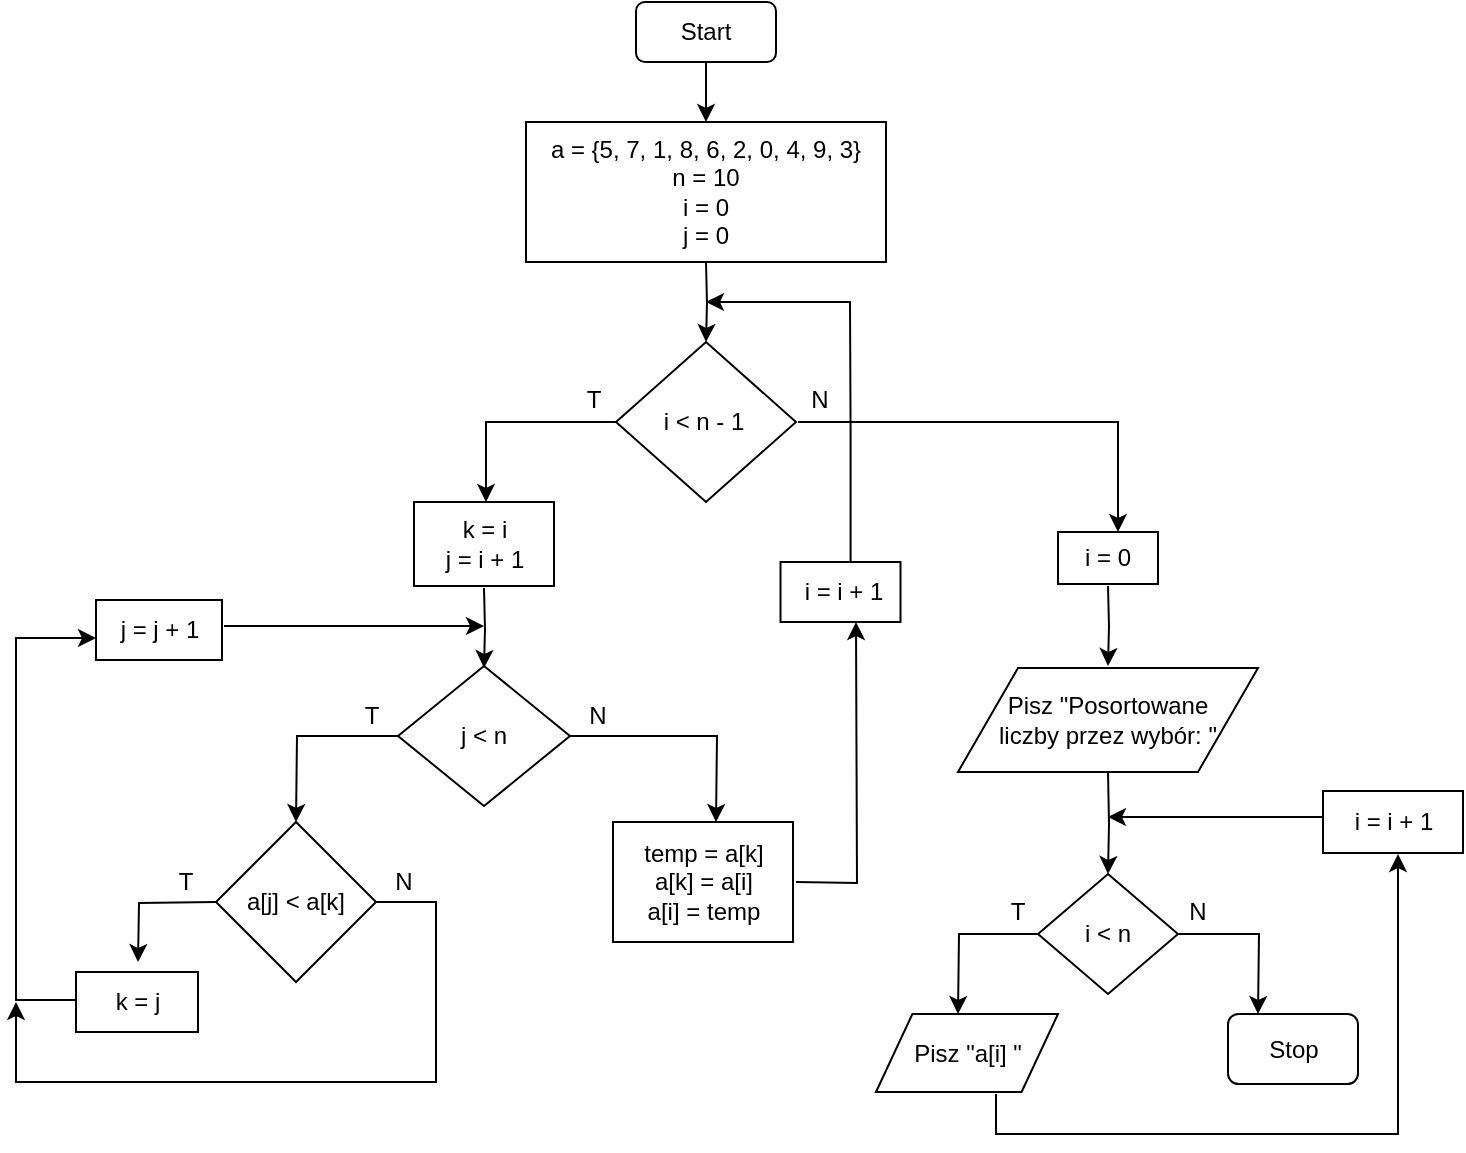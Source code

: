 <mxfile version="13.0.9" type="device"><diagram id="aqxZ1ZH3RNIlrEVy0etF" name="Page-1"><mxGraphModel dx="836" dy="738" grid="1" gridSize="10" guides="1" tooltips="1" connect="1" arrows="1" fold="1" page="1" pageScale="1" pageWidth="827" pageHeight="1169" math="0" shadow="0"><root><mxCell id="0"/><mxCell id="1" parent="0"/><mxCell id="5rIPWhiGvFErns2rRCcU-1" value="" style="edgeStyle=orthogonalEdgeStyle;rounded=0;orthogonalLoop=1;jettySize=auto;html=1;" edge="1" parent="1" source="5rIPWhiGvFErns2rRCcU-2"><mxGeometry relative="1" as="geometry"><mxPoint x="405" y="80" as="targetPoint"/></mxGeometry></mxCell><mxCell id="5rIPWhiGvFErns2rRCcU-2" value="" style="rounded=1;whiteSpace=wrap;html=1;" vertex="1" parent="1"><mxGeometry x="370" y="20" width="70" height="30" as="geometry"/></mxCell><mxCell id="5rIPWhiGvFErns2rRCcU-3" value="Start" style="text;html=1;strokeColor=none;fillColor=none;align=center;verticalAlign=middle;whiteSpace=wrap;rounded=0;" vertex="1" parent="1"><mxGeometry x="385" y="25" width="40" height="20" as="geometry"/></mxCell><mxCell id="5rIPWhiGvFErns2rRCcU-4" value="" style="rounded=0;whiteSpace=wrap;html=1;" vertex="1" parent="1"><mxGeometry x="315" y="80" width="180" height="70" as="geometry"/></mxCell><mxCell id="5rIPWhiGvFErns2rRCcU-5" value="" style="edgeStyle=orthogonalEdgeStyle;rounded=0;orthogonalLoop=1;jettySize=auto;html=1;exitX=0.5;exitY=1;exitDx=0;exitDy=0;" edge="1" parent="1"><mxGeometry relative="1" as="geometry"><mxPoint x="405" y="190" as="targetPoint"/><mxPoint x="405" y="150" as="sourcePoint"/></mxGeometry></mxCell><mxCell id="5rIPWhiGvFErns2rRCcU-6" value="a = {5, 7, 1, 8, 6, 2, 0, 4, 9, 3}&lt;br&gt;n = 10&lt;br&gt;i = 0&lt;br&gt;j = 0" style="text;html=1;strokeColor=none;fillColor=none;align=center;verticalAlign=middle;whiteSpace=wrap;rounded=0;" vertex="1" parent="1"><mxGeometry x="320" y="85" width="170" height="60" as="geometry"/></mxCell><mxCell id="5rIPWhiGvFErns2rRCcU-7" value="" style="edgeStyle=orthogonalEdgeStyle;rounded=0;orthogonalLoop=1;jettySize=auto;html=1;" edge="1" parent="1"><mxGeometry relative="1" as="geometry"><mxPoint x="295" y="270" as="targetPoint"/><mxPoint x="360.005" y="230" as="sourcePoint"/><Array as="points"><mxPoint x="295" y="230"/></Array></mxGeometry></mxCell><mxCell id="5rIPWhiGvFErns2rRCcU-8" value="" style="edgeStyle=orthogonalEdgeStyle;rounded=0;orthogonalLoop=1;jettySize=auto;html=1;" edge="1" parent="1"><mxGeometry relative="1" as="geometry"><mxPoint x="611" y="285" as="targetPoint"/><mxPoint x="451.005" y="230" as="sourcePoint"/><Array as="points"><mxPoint x="611" y="230"/><mxPoint x="611" y="285"/></Array></mxGeometry></mxCell><mxCell id="5rIPWhiGvFErns2rRCcU-9" value="" style="rhombus;whiteSpace=wrap;html=1;" vertex="1" parent="1"><mxGeometry x="360" y="190" width="90" height="80" as="geometry"/></mxCell><mxCell id="5rIPWhiGvFErns2rRCcU-10" value="i &amp;lt; n - 1" style="text;html=1;strokeColor=none;fillColor=none;align=center;verticalAlign=middle;whiteSpace=wrap;rounded=0;" vertex="1" parent="1"><mxGeometry x="370.5" y="215" width="66" height="30" as="geometry"/></mxCell><mxCell id="5rIPWhiGvFErns2rRCcU-11" value="T" style="text;html=1;strokeColor=none;fillColor=none;align=center;verticalAlign=middle;whiteSpace=wrap;rounded=0;" vertex="1" parent="1"><mxGeometry x="329" y="209" width="40" height="20" as="geometry"/></mxCell><mxCell id="5rIPWhiGvFErns2rRCcU-12" value="N" style="text;html=1;strokeColor=none;fillColor=none;align=center;verticalAlign=middle;whiteSpace=wrap;rounded=0;" vertex="1" parent="1"><mxGeometry x="442.25" y="209" width="40" height="20" as="geometry"/></mxCell><mxCell id="5rIPWhiGvFErns2rRCcU-13" value="" style="rounded=0;whiteSpace=wrap;html=1;" vertex="1" parent="1"><mxGeometry x="581" y="285" width="50" height="26" as="geometry"/></mxCell><mxCell id="eSevM-ImMqsuDfsG8Ywc-34" value="" style="edgeStyle=orthogonalEdgeStyle;rounded=0;orthogonalLoop=1;jettySize=auto;html=1;exitX=0.5;exitY=0.962;exitDx=0;exitDy=0;exitPerimeter=0;" edge="1" parent="1"><mxGeometry relative="1" as="geometry"><mxPoint x="606" y="312.012" as="sourcePoint"/><mxPoint x="606" y="352" as="targetPoint"/></mxGeometry></mxCell><mxCell id="5rIPWhiGvFErns2rRCcU-14" value="i = 0" style="text;html=1;strokeColor=none;fillColor=none;align=center;verticalAlign=middle;whiteSpace=wrap;rounded=0;" vertex="1" parent="1"><mxGeometry x="586" y="288" width="40" height="20" as="geometry"/></mxCell><mxCell id="5rIPWhiGvFErns2rRCcU-15" value="" style="rounded=0;whiteSpace=wrap;html=1;" vertex="1" parent="1"><mxGeometry x="259" y="270" width="70" height="42" as="geometry"/></mxCell><mxCell id="5rIPWhiGvFErns2rRCcU-17" value="" style="edgeStyle=orthogonalEdgeStyle;rounded=0;orthogonalLoop=1;jettySize=auto;html=1;" edge="1" parent="1"><mxGeometry relative="1" as="geometry"><mxPoint x="294" y="353" as="targetPoint"/><mxPoint x="294" y="313" as="sourcePoint"/></mxGeometry></mxCell><mxCell id="5rIPWhiGvFErns2rRCcU-16" value="k = i&lt;br&gt;j = i + 1" style="text;html=1;strokeColor=none;fillColor=none;align=center;verticalAlign=middle;whiteSpace=wrap;rounded=0;" vertex="1" parent="1"><mxGeometry x="266.5" y="276.5" width="55" height="29" as="geometry"/></mxCell><mxCell id="5rIPWhiGvFErns2rRCcU-20" value="" style="edgeStyle=orthogonalEdgeStyle;rounded=0;orthogonalLoop=1;jettySize=auto;html=1;" edge="1" parent="1" source="5rIPWhiGvFErns2rRCcU-18"><mxGeometry relative="1" as="geometry"><mxPoint x="200" y="430" as="targetPoint"/></mxGeometry></mxCell><mxCell id="eSevM-ImMqsuDfsG8Ywc-2" value="" style="edgeStyle=orthogonalEdgeStyle;rounded=0;orthogonalLoop=1;jettySize=auto;html=1;" edge="1" parent="1" source="5rIPWhiGvFErns2rRCcU-18"><mxGeometry relative="1" as="geometry"><mxPoint x="410" y="430" as="targetPoint"/></mxGeometry></mxCell><mxCell id="5rIPWhiGvFErns2rRCcU-18" value="" style="rhombus;whiteSpace=wrap;html=1;" vertex="1" parent="1"><mxGeometry x="251" y="352" width="86" height="70" as="geometry"/></mxCell><mxCell id="5rIPWhiGvFErns2rRCcU-19" value="j &amp;lt; n" style="text;html=1;strokeColor=none;fillColor=none;align=center;verticalAlign=middle;whiteSpace=wrap;rounded=0;" vertex="1" parent="1"><mxGeometry x="274" y="377" width="40" height="20" as="geometry"/></mxCell><mxCell id="5rIPWhiGvFErns2rRCcU-21" value="" style="rhombus;whiteSpace=wrap;html=1;" vertex="1" parent="1"><mxGeometry x="160" y="430" width="80" height="80" as="geometry"/></mxCell><mxCell id="5rIPWhiGvFErns2rRCcU-23" value="" style="edgeStyle=orthogonalEdgeStyle;rounded=0;orthogonalLoop=1;jettySize=auto;html=1;" edge="1" parent="1"><mxGeometry relative="1" as="geometry"><mxPoint x="121" y="500" as="targetPoint"/><mxPoint x="160" y="470" as="sourcePoint"/></mxGeometry></mxCell><mxCell id="5rIPWhiGvFErns2rRCcU-26" value="" style="edgeStyle=orthogonalEdgeStyle;rounded=0;orthogonalLoop=1;jettySize=auto;html=1;" edge="1" parent="1"><mxGeometry relative="1" as="geometry"><mxPoint x="60" y="520" as="targetPoint"/><mxPoint x="239" y="470" as="sourcePoint"/><Array as="points"><mxPoint x="270" y="470"/><mxPoint x="270" y="560"/><mxPoint x="60" y="560"/></Array></mxGeometry></mxCell><mxCell id="5rIPWhiGvFErns2rRCcU-22" value="a[j] &amp;lt; a[k]" style="text;html=1;strokeColor=none;fillColor=none;align=center;verticalAlign=middle;whiteSpace=wrap;rounded=0;" vertex="1" parent="1"><mxGeometry x="165" y="460" width="70" height="20" as="geometry"/></mxCell><mxCell id="5rIPWhiGvFErns2rRCcU-24" value="" style="rounded=0;whiteSpace=wrap;html=1;" vertex="1" parent="1"><mxGeometry x="90" y="505" width="61" height="30" as="geometry"/></mxCell><mxCell id="eSevM-ImMqsuDfsG8Ywc-1" value="" style="edgeStyle=orthogonalEdgeStyle;rounded=0;orthogonalLoop=1;jettySize=auto;html=1;" edge="1" parent="1"><mxGeometry relative="1" as="geometry"><mxPoint x="100" y="338" as="targetPoint"/><mxPoint x="90" y="519" as="sourcePoint"/><Array as="points"><mxPoint x="60" y="519"/><mxPoint x="60" y="338"/></Array></mxGeometry></mxCell><mxCell id="5rIPWhiGvFErns2rRCcU-25" value="k = j" style="text;html=1;strokeColor=none;fillColor=none;align=center;verticalAlign=middle;whiteSpace=wrap;rounded=0;" vertex="1" parent="1"><mxGeometry x="100.5" y="510" width="40" height="20" as="geometry"/></mxCell><mxCell id="5rIPWhiGvFErns2rRCcU-30" value="" style="rounded=0;whiteSpace=wrap;html=1;" vertex="1" parent="1"><mxGeometry x="358.5" y="430" width="90" height="60" as="geometry"/></mxCell><mxCell id="eSevM-ImMqsuDfsG8Ywc-13" value="" style="edgeStyle=orthogonalEdgeStyle;rounded=0;orthogonalLoop=1;jettySize=auto;html=1;" edge="1" parent="1"><mxGeometry relative="1" as="geometry"><mxPoint x="480" y="330" as="targetPoint"/><mxPoint x="450" y="460" as="sourcePoint"/></mxGeometry></mxCell><mxCell id="5rIPWhiGvFErns2rRCcU-31" value="temp = a[k]&lt;br&gt;a[k] = a[i]&lt;br&gt;a[i] = temp" style="text;html=1;strokeColor=none;fillColor=none;align=center;verticalAlign=middle;whiteSpace=wrap;rounded=0;" vertex="1" parent="1"><mxGeometry x="363.5" y="435" width="80" height="50" as="geometry"/></mxCell><mxCell id="eSevM-ImMqsuDfsG8Ywc-4" value="N" style="text;html=1;strokeColor=none;fillColor=none;align=center;verticalAlign=middle;whiteSpace=wrap;rounded=0;" vertex="1" parent="1"><mxGeometry x="330.5" y="367" width="40" height="20" as="geometry"/></mxCell><mxCell id="eSevM-ImMqsuDfsG8Ywc-5" value="T" style="text;html=1;strokeColor=none;fillColor=none;align=center;verticalAlign=middle;whiteSpace=wrap;rounded=0;" vertex="1" parent="1"><mxGeometry x="218" y="367" width="40" height="20" as="geometry"/></mxCell><mxCell id="eSevM-ImMqsuDfsG8Ywc-6" value="T" style="text;html=1;strokeColor=none;fillColor=none;align=center;verticalAlign=middle;whiteSpace=wrap;rounded=0;" vertex="1" parent="1"><mxGeometry x="125" y="450" width="40" height="20" as="geometry"/></mxCell><mxCell id="eSevM-ImMqsuDfsG8Ywc-7" value="N" style="text;html=1;strokeColor=none;fillColor=none;align=center;verticalAlign=middle;whiteSpace=wrap;rounded=0;" vertex="1" parent="1"><mxGeometry x="234" y="450" width="40" height="20" as="geometry"/></mxCell><mxCell id="eSevM-ImMqsuDfsG8Ywc-8" value="" style="rounded=0;whiteSpace=wrap;html=1;" vertex="1" parent="1"><mxGeometry x="100" y="319" width="63" height="30" as="geometry"/></mxCell><mxCell id="eSevM-ImMqsuDfsG8Ywc-10" value="" style="edgeStyle=orthogonalEdgeStyle;rounded=0;orthogonalLoop=1;jettySize=auto;html=1;" edge="1" parent="1"><mxGeometry relative="1" as="geometry"><mxPoint x="294" y="332" as="targetPoint"/><mxPoint x="164" y="332" as="sourcePoint"/></mxGeometry></mxCell><mxCell id="eSevM-ImMqsuDfsG8Ywc-9" value="j = j + 1" style="text;html=1;strokeColor=none;fillColor=none;align=center;verticalAlign=middle;whiteSpace=wrap;rounded=0;" vertex="1" parent="1"><mxGeometry x="105.5" y="324" width="52" height="20" as="geometry"/></mxCell><mxCell id="eSevM-ImMqsuDfsG8Ywc-16" value="" style="edgeStyle=orthogonalEdgeStyle;rounded=0;orthogonalLoop=1;jettySize=auto;html=1;" edge="1" parent="1"><mxGeometry relative="1" as="geometry"><mxPoint x="477.3" y="300" as="sourcePoint"/><mxPoint x="405" y="170" as="targetPoint"/><Array as="points"><mxPoint x="477" y="235"/><mxPoint x="477" y="235"/></Array></mxGeometry></mxCell><mxCell id="eSevM-ImMqsuDfsG8Ywc-14" value="" style="rounded=0;whiteSpace=wrap;html=1;" vertex="1" parent="1"><mxGeometry x="442.25" y="300" width="60" height="30" as="geometry"/></mxCell><mxCell id="eSevM-ImMqsuDfsG8Ywc-15" value="i = i + 1" style="text;html=1;strokeColor=none;fillColor=none;align=center;verticalAlign=middle;whiteSpace=wrap;rounded=0;" vertex="1" parent="1"><mxGeometry x="448.5" y="305" width="50" height="20" as="geometry"/></mxCell><mxCell id="eSevM-ImMqsuDfsG8Ywc-17" value="" style="edgeStyle=orthogonalEdgeStyle;rounded=0;orthogonalLoop=1;jettySize=auto;html=1;" edge="1" parent="1" source="eSevM-ImMqsuDfsG8Ywc-19"><mxGeometry relative="1" as="geometry"><mxPoint x="531" y="526" as="targetPoint"/></mxGeometry></mxCell><mxCell id="eSevM-ImMqsuDfsG8Ywc-18" value="" style="edgeStyle=orthogonalEdgeStyle;rounded=0;orthogonalLoop=1;jettySize=auto;html=1;" edge="1" parent="1" source="eSevM-ImMqsuDfsG8Ywc-19"><mxGeometry relative="1" as="geometry"><mxPoint x="681" y="526" as="targetPoint"/></mxGeometry></mxCell><mxCell id="eSevM-ImMqsuDfsG8Ywc-19" value="" style="rhombus;whiteSpace=wrap;html=1;" vertex="1" parent="1"><mxGeometry x="571" y="456" width="70" height="60" as="geometry"/></mxCell><mxCell id="eSevM-ImMqsuDfsG8Ywc-20" value="i &amp;lt; n" style="text;html=1;strokeColor=none;fillColor=none;align=center;verticalAlign=middle;whiteSpace=wrap;rounded=0;" vertex="1" parent="1"><mxGeometry x="586" y="476" width="40" height="20" as="geometry"/></mxCell><mxCell id="eSevM-ImMqsuDfsG8Ywc-21" value="T" style="text;html=1;strokeColor=none;fillColor=none;align=center;verticalAlign=middle;whiteSpace=wrap;rounded=0;" vertex="1" parent="1"><mxGeometry x="541" y="465" width="40" height="20" as="geometry"/></mxCell><mxCell id="eSevM-ImMqsuDfsG8Ywc-22" value="N" style="text;html=1;strokeColor=none;fillColor=none;align=center;verticalAlign=middle;whiteSpace=wrap;rounded=0;" vertex="1" parent="1"><mxGeometry x="631" y="465" width="40" height="20" as="geometry"/></mxCell><mxCell id="eSevM-ImMqsuDfsG8Ywc-23" value="" style="rounded=1;whiteSpace=wrap;html=1;" vertex="1" parent="1"><mxGeometry x="666" y="526" width="65" height="35" as="geometry"/></mxCell><mxCell id="eSevM-ImMqsuDfsG8Ywc-24" value="Stop" style="text;html=1;strokeColor=none;fillColor=none;align=center;verticalAlign=middle;whiteSpace=wrap;rounded=0;" vertex="1" parent="1"><mxGeometry x="678.5" y="533.5" width="40" height="20" as="geometry"/></mxCell><mxCell id="eSevM-ImMqsuDfsG8Ywc-25" value="" style="edgeStyle=orthogonalEdgeStyle;rounded=0;orthogonalLoop=1;jettySize=auto;html=1;" edge="1" parent="1"><mxGeometry relative="1" as="geometry"><mxPoint x="751" y="446" as="targetPoint"/><mxPoint x="550" y="566" as="sourcePoint"/><Array as="points"><mxPoint x="550" y="586"/><mxPoint x="751" y="586"/><mxPoint x="751" y="447"/></Array></mxGeometry></mxCell><mxCell id="eSevM-ImMqsuDfsG8Ywc-26" value="" style="shape=parallelogram;perimeter=parallelogramPerimeter;whiteSpace=wrap;html=1;" vertex="1" parent="1"><mxGeometry x="490" y="526" width="91" height="39" as="geometry"/></mxCell><mxCell id="eSevM-ImMqsuDfsG8Ywc-27" value="" style="rounded=0;whiteSpace=wrap;html=1;" vertex="1" parent="1"><mxGeometry x="713.5" y="414.5" width="70" height="31" as="geometry"/></mxCell><mxCell id="eSevM-ImMqsuDfsG8Ywc-28" value="" style="edgeStyle=orthogonalEdgeStyle;rounded=0;orthogonalLoop=1;jettySize=auto;html=1;" edge="1" parent="1"><mxGeometry relative="1" as="geometry"><mxPoint x="606" y="427.5" as="targetPoint"/><mxPoint x="714" y="427.5" as="sourcePoint"/></mxGeometry></mxCell><mxCell id="eSevM-ImMqsuDfsG8Ywc-29" value="i = i + 1" style="text;html=1;strokeColor=none;fillColor=none;align=center;verticalAlign=middle;whiteSpace=wrap;rounded=0;" vertex="1" parent="1"><mxGeometry x="723.5" y="420" width="50" height="20" as="geometry"/></mxCell><mxCell id="eSevM-ImMqsuDfsG8Ywc-30" value="Pisz &quot;a[i] &quot;" style="text;html=1;strokeColor=none;fillColor=none;align=center;verticalAlign=middle;whiteSpace=wrap;rounded=0;" vertex="1" parent="1"><mxGeometry x="501" y="533" width="70" height="25" as="geometry"/></mxCell><mxCell id="eSevM-ImMqsuDfsG8Ywc-31" value="" style="shape=parallelogram;perimeter=parallelogramPerimeter;whiteSpace=wrap;html=1;" vertex="1" parent="1"><mxGeometry x="531" y="353" width="150" height="52" as="geometry"/></mxCell><mxCell id="eSevM-ImMqsuDfsG8Ywc-32" value="" style="edgeStyle=orthogonalEdgeStyle;rounded=0;orthogonalLoop=1;jettySize=auto;html=1;" edge="1" parent="1" target="eSevM-ImMqsuDfsG8Ywc-19"><mxGeometry relative="1" as="geometry"><mxPoint x="606" y="405" as="sourcePoint"/></mxGeometry></mxCell><mxCell id="eSevM-ImMqsuDfsG8Ywc-33" value="Pisz &quot;Posortowane liczby przez wybór: &quot;" style="text;html=1;strokeColor=none;fillColor=none;align=center;verticalAlign=middle;whiteSpace=wrap;rounded=0;" vertex="1" parent="1"><mxGeometry x="548" y="364" width="116" height="30" as="geometry"/></mxCell></root></mxGraphModel></diagram></mxfile>